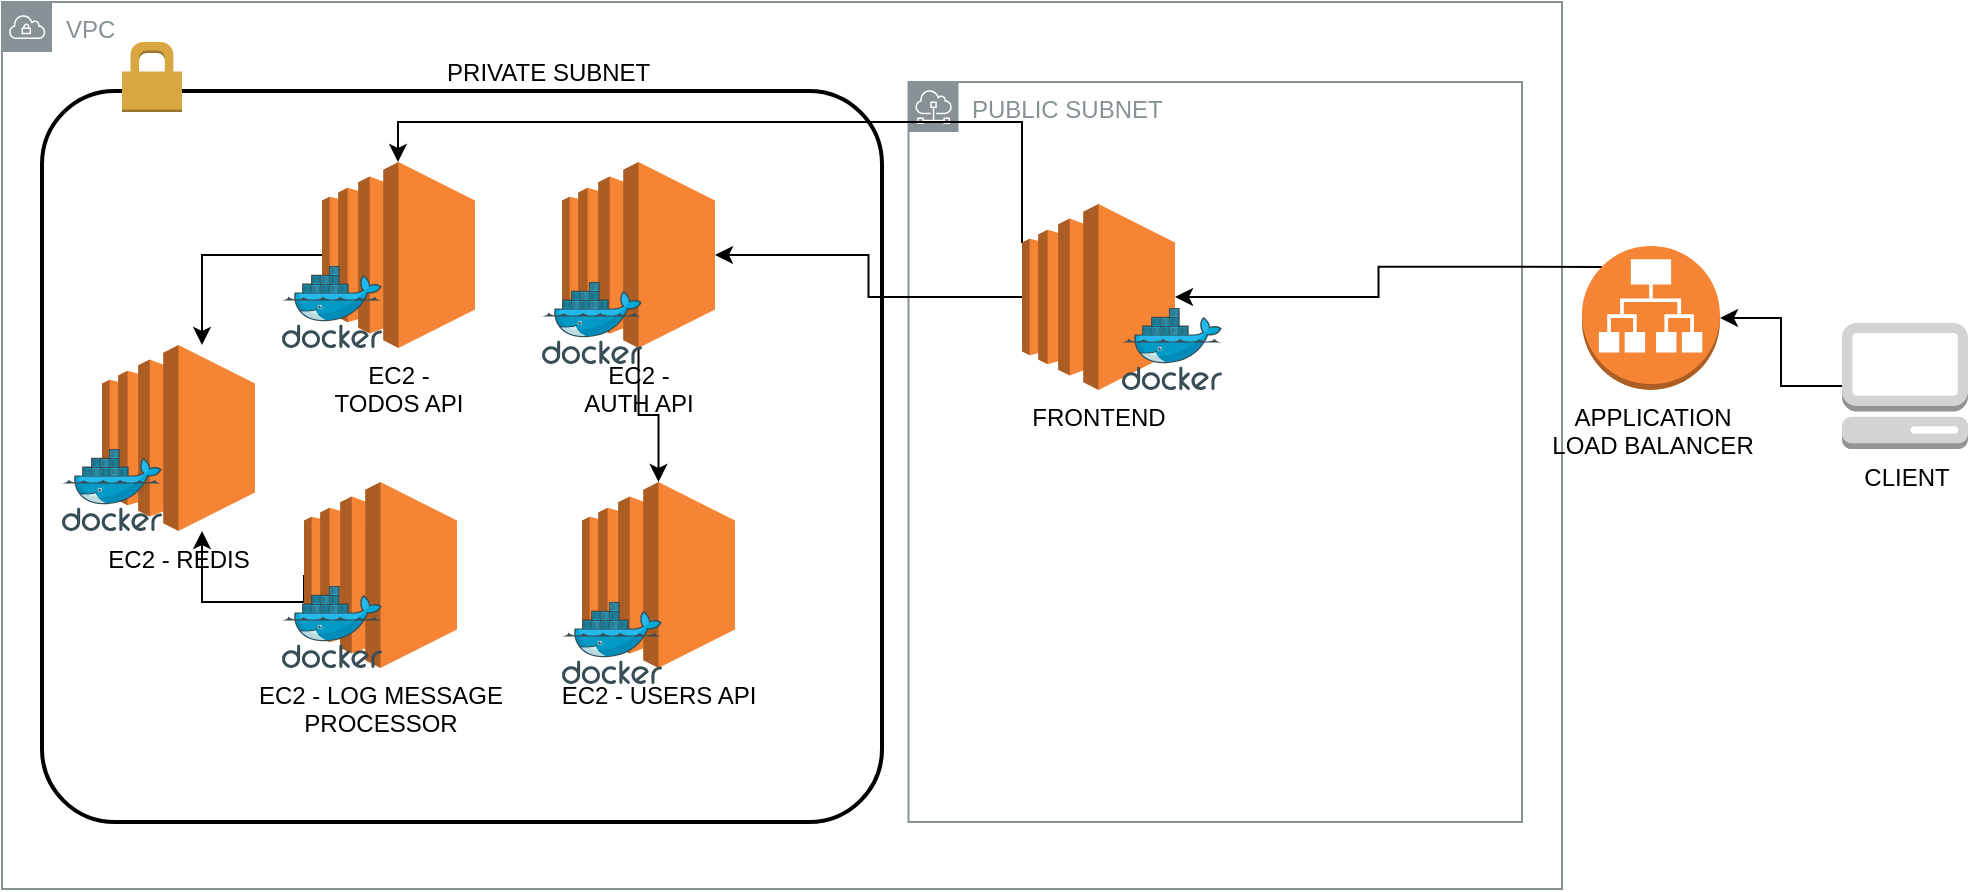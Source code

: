 <mxfile version="22.0.8" type="github">
  <diagram name="Página-1" id="AftUQH_up_cjFDJQuSMF">
    <mxGraphModel dx="1310" dy="1907" grid="1" gridSize="10" guides="1" tooltips="1" connect="1" arrows="1" fold="1" page="1" pageScale="1" pageWidth="827" pageHeight="1169" math="0" shadow="0">
      <root>
        <mxCell id="0" />
        <mxCell id="1" parent="0" />
        <mxCell id="OqMOeJEcPIehA_jsQs9D-3" value="VPC" style="sketch=0;outlineConnect=0;gradientColor=none;html=1;whiteSpace=wrap;fontSize=12;fontStyle=0;shape=mxgraph.aws4.group;grIcon=mxgraph.aws4.group_vpc;strokeColor=#879196;fillColor=none;verticalAlign=top;align=left;spacingLeft=30;fontColor=#879196;dashed=0;" vertex="1" parent="1">
          <mxGeometry y="-40" width="780" height="443.5" as="geometry" />
        </mxCell>
        <mxCell id="OqMOeJEcPIehA_jsQs9D-11" value="                          PRIVATE SUBNET" style="rounded=1;arcSize=10;dashed=0;fillColor=none;gradientColor=none;strokeWidth=2;labelPosition=center;verticalLabelPosition=top;align=center;verticalAlign=bottom;" vertex="1" parent="1">
          <mxGeometry x="20" y="4.5" width="420" height="365.5" as="geometry" />
        </mxCell>
        <mxCell id="OqMOeJEcPIehA_jsQs9D-10" value="PUBLIC SUBNET&lt;br&gt;" style="sketch=0;outlineConnect=0;gradientColor=none;html=1;whiteSpace=wrap;fontSize=12;fontStyle=0;shape=mxgraph.aws4.group;grIcon=mxgraph.aws4.group_subnet;strokeColor=#879196;fillColor=none;verticalAlign=top;align=left;spacingLeft=30;fontColor=#879196;dashed=0;" vertex="1" parent="1">
          <mxGeometry x="453.25" width="306.75" height="370" as="geometry" />
        </mxCell>
        <mxCell id="OqMOeJEcPIehA_jsQs9D-29" style="edgeStyle=orthogonalEdgeStyle;rounded=0;orthogonalLoop=1;jettySize=auto;html=1;exitX=0;exitY=0.5;exitDx=0;exitDy=0;exitPerimeter=0;" edge="1" parent="1" source="OqMOeJEcPIehA_jsQs9D-1" target="OqMOeJEcPIehA_jsQs9D-27">
          <mxGeometry relative="1" as="geometry">
            <Array as="points">
              <mxPoint x="100" y="87" />
            </Array>
          </mxGeometry>
        </mxCell>
        <mxCell id="OqMOeJEcPIehA_jsQs9D-1" value="EC2 -&lt;br&gt;TODOS API" style="outlineConnect=0;dashed=0;verticalLabelPosition=bottom;verticalAlign=top;align=center;html=1;shape=mxgraph.aws3.ec2;fillColor=#F58534;gradientColor=none;" vertex="1" parent="1">
          <mxGeometry x="160" y="40" width="76.5" height="93" as="geometry" />
        </mxCell>
        <mxCell id="OqMOeJEcPIehA_jsQs9D-22" style="edgeStyle=orthogonalEdgeStyle;rounded=0;orthogonalLoop=1;jettySize=auto;html=1;exitX=0;exitY=0.5;exitDx=0;exitDy=0;exitPerimeter=0;" edge="1" parent="1" source="OqMOeJEcPIehA_jsQs9D-2" target="OqMOeJEcPIehA_jsQs9D-6">
          <mxGeometry relative="1" as="geometry">
            <Array as="points" />
          </mxGeometry>
        </mxCell>
        <mxCell id="OqMOeJEcPIehA_jsQs9D-23" style="edgeStyle=orthogonalEdgeStyle;rounded=0;orthogonalLoop=1;jettySize=auto;html=1;exitX=0;exitY=0.21;exitDx=0;exitDy=0;exitPerimeter=0;" edge="1" parent="1" source="OqMOeJEcPIehA_jsQs9D-2" target="OqMOeJEcPIehA_jsQs9D-1">
          <mxGeometry relative="1" as="geometry">
            <Array as="points">
              <mxPoint x="510" y="20" />
              <mxPoint x="198" y="20" />
            </Array>
          </mxGeometry>
        </mxCell>
        <mxCell id="OqMOeJEcPIehA_jsQs9D-2" value="FRONTEND" style="outlineConnect=0;dashed=0;verticalLabelPosition=bottom;verticalAlign=top;align=center;html=1;shape=mxgraph.aws3.ec2;fillColor=#F58534;gradientColor=none;" vertex="1" parent="1">
          <mxGeometry x="510" y="61" width="76.5" height="93" as="geometry" />
        </mxCell>
        <mxCell id="OqMOeJEcPIehA_jsQs9D-31" style="edgeStyle=orthogonalEdgeStyle;rounded=0;orthogonalLoop=1;jettySize=auto;html=1;exitX=0;exitY=0.5;exitDx=0;exitDy=0;exitPerimeter=0;" edge="1" parent="1" source="OqMOeJEcPIehA_jsQs9D-4" target="OqMOeJEcPIehA_jsQs9D-27">
          <mxGeometry relative="1" as="geometry">
            <Array as="points">
              <mxPoint x="151" y="260" />
              <mxPoint x="100" y="260" />
              <mxPoint x="100" y="180" />
            </Array>
          </mxGeometry>
        </mxCell>
        <mxCell id="OqMOeJEcPIehA_jsQs9D-4" value="EC2 - LOG MESSAGE&lt;br&gt;PROCESSOR" style="outlineConnect=0;dashed=0;verticalLabelPosition=bottom;verticalAlign=top;align=center;html=1;shape=mxgraph.aws3.ec2;fillColor=#F58534;gradientColor=none;" vertex="1" parent="1">
          <mxGeometry x="151" y="200" width="76.5" height="93" as="geometry" />
        </mxCell>
        <mxCell id="OqMOeJEcPIehA_jsQs9D-5" value="EC2 - USERS API" style="outlineConnect=0;dashed=0;verticalLabelPosition=bottom;verticalAlign=top;align=center;html=1;shape=mxgraph.aws3.ec2;fillColor=#F58534;gradientColor=none;" vertex="1" parent="1">
          <mxGeometry x="290" y="200" width="76.5" height="93" as="geometry" />
        </mxCell>
        <mxCell id="OqMOeJEcPIehA_jsQs9D-24" style="edgeStyle=orthogonalEdgeStyle;rounded=0;orthogonalLoop=1;jettySize=auto;html=1;exitX=0.5;exitY=1;exitDx=0;exitDy=0;exitPerimeter=0;" edge="1" parent="1" source="OqMOeJEcPIehA_jsQs9D-6" target="OqMOeJEcPIehA_jsQs9D-5">
          <mxGeometry relative="1" as="geometry" />
        </mxCell>
        <mxCell id="OqMOeJEcPIehA_jsQs9D-6" value="EC2 -&lt;br&gt;AUTH API" style="outlineConnect=0;dashed=0;verticalLabelPosition=bottom;verticalAlign=top;align=center;html=1;shape=mxgraph.aws3.ec2;fillColor=#F58534;gradientColor=none;" vertex="1" parent="1">
          <mxGeometry x="280" y="40" width="76.5" height="93" as="geometry" />
        </mxCell>
        <mxCell id="OqMOeJEcPIehA_jsQs9D-32" style="edgeStyle=orthogonalEdgeStyle;rounded=0;orthogonalLoop=1;jettySize=auto;html=1;exitX=0;exitY=0.5;exitDx=0;exitDy=0;exitPerimeter=0;entryX=1;entryY=0.5;entryDx=0;entryDy=0;entryPerimeter=0;" edge="1" parent="1" source="OqMOeJEcPIehA_jsQs9D-9" target="OqMOeJEcPIehA_jsQs9D-34">
          <mxGeometry relative="1" as="geometry">
            <mxPoint x="719" y="156.077" as="targetPoint" />
          </mxGeometry>
        </mxCell>
        <mxCell id="OqMOeJEcPIehA_jsQs9D-9" value="CLIENT" style="outlineConnect=0;dashed=0;verticalLabelPosition=bottom;verticalAlign=top;align=center;html=1;shape=mxgraph.aws3.management_console;fillColor=#D2D3D3;gradientColor=none;" vertex="1" parent="1">
          <mxGeometry x="920" y="120.5" width="63" height="63" as="geometry" />
        </mxCell>
        <mxCell id="OqMOeJEcPIehA_jsQs9D-12" value="" style="dashed=0;html=1;shape=mxgraph.aws3.permissions;fillColor=#D9A741;gradientColor=none;dashed=0;" vertex="1" parent="1">
          <mxGeometry x="60" y="-20" width="30" height="35" as="geometry" />
        </mxCell>
        <mxCell id="OqMOeJEcPIehA_jsQs9D-16" value="" style="image;sketch=0;aspect=fixed;html=1;points=[];align=center;fontSize=12;image=img/lib/mscae/Docker.svg;" vertex="1" parent="1">
          <mxGeometry x="140" y="92" width="50" height="41" as="geometry" />
        </mxCell>
        <mxCell id="OqMOeJEcPIehA_jsQs9D-18" value="" style="image;sketch=0;aspect=fixed;html=1;points=[];align=center;fontSize=12;image=img/lib/mscae/Docker.svg;" vertex="1" parent="1">
          <mxGeometry x="270" y="100" width="50" height="41" as="geometry" />
        </mxCell>
        <mxCell id="OqMOeJEcPIehA_jsQs9D-19" value="" style="image;sketch=0;aspect=fixed;html=1;points=[];align=center;fontSize=12;image=img/lib/mscae/Docker.svg;" vertex="1" parent="1">
          <mxGeometry x="140" y="252" width="50" height="41" as="geometry" />
        </mxCell>
        <mxCell id="OqMOeJEcPIehA_jsQs9D-20" value="" style="image;sketch=0;aspect=fixed;html=1;points=[];align=center;fontSize=12;image=img/lib/mscae/Docker.svg;" vertex="1" parent="1">
          <mxGeometry x="280" y="260" width="50" height="41" as="geometry" />
        </mxCell>
        <mxCell id="OqMOeJEcPIehA_jsQs9D-21" value="" style="image;sketch=0;aspect=fixed;html=1;points=[];align=center;fontSize=12;image=img/lib/mscae/Docker.svg;" vertex="1" parent="1">
          <mxGeometry x="560" y="113" width="50" height="41" as="geometry" />
        </mxCell>
        <mxCell id="OqMOeJEcPIehA_jsQs9D-27" value="EC2 - REDIS" style="outlineConnect=0;dashed=0;verticalLabelPosition=bottom;verticalAlign=top;align=center;html=1;shape=mxgraph.aws3.ec2;fillColor=#F58534;gradientColor=none;" vertex="1" parent="1">
          <mxGeometry x="50" y="131.5" width="76.5" height="93" as="geometry" />
        </mxCell>
        <mxCell id="OqMOeJEcPIehA_jsQs9D-28" value="" style="image;sketch=0;aspect=fixed;html=1;points=[];align=center;fontSize=12;image=img/lib/mscae/Docker.svg;" vertex="1" parent="1">
          <mxGeometry x="30" y="183.5" width="50" height="41" as="geometry" />
        </mxCell>
        <mxCell id="OqMOeJEcPIehA_jsQs9D-35" style="edgeStyle=orthogonalEdgeStyle;rounded=0;orthogonalLoop=1;jettySize=auto;html=1;exitX=0.145;exitY=0.145;exitDx=0;exitDy=0;exitPerimeter=0;" edge="1" parent="1" source="OqMOeJEcPIehA_jsQs9D-34" target="OqMOeJEcPIehA_jsQs9D-2">
          <mxGeometry relative="1" as="geometry" />
        </mxCell>
        <mxCell id="OqMOeJEcPIehA_jsQs9D-34" value="APPLICATION&lt;br&gt;LOAD BALANCER" style="outlineConnect=0;dashed=0;verticalLabelPosition=bottom;verticalAlign=top;align=center;html=1;shape=mxgraph.aws3.application_load_balancer;fillColor=#F58534;gradientColor=none;" vertex="1" parent="1">
          <mxGeometry x="790" y="82" width="69" height="72" as="geometry" />
        </mxCell>
      </root>
    </mxGraphModel>
  </diagram>
</mxfile>
